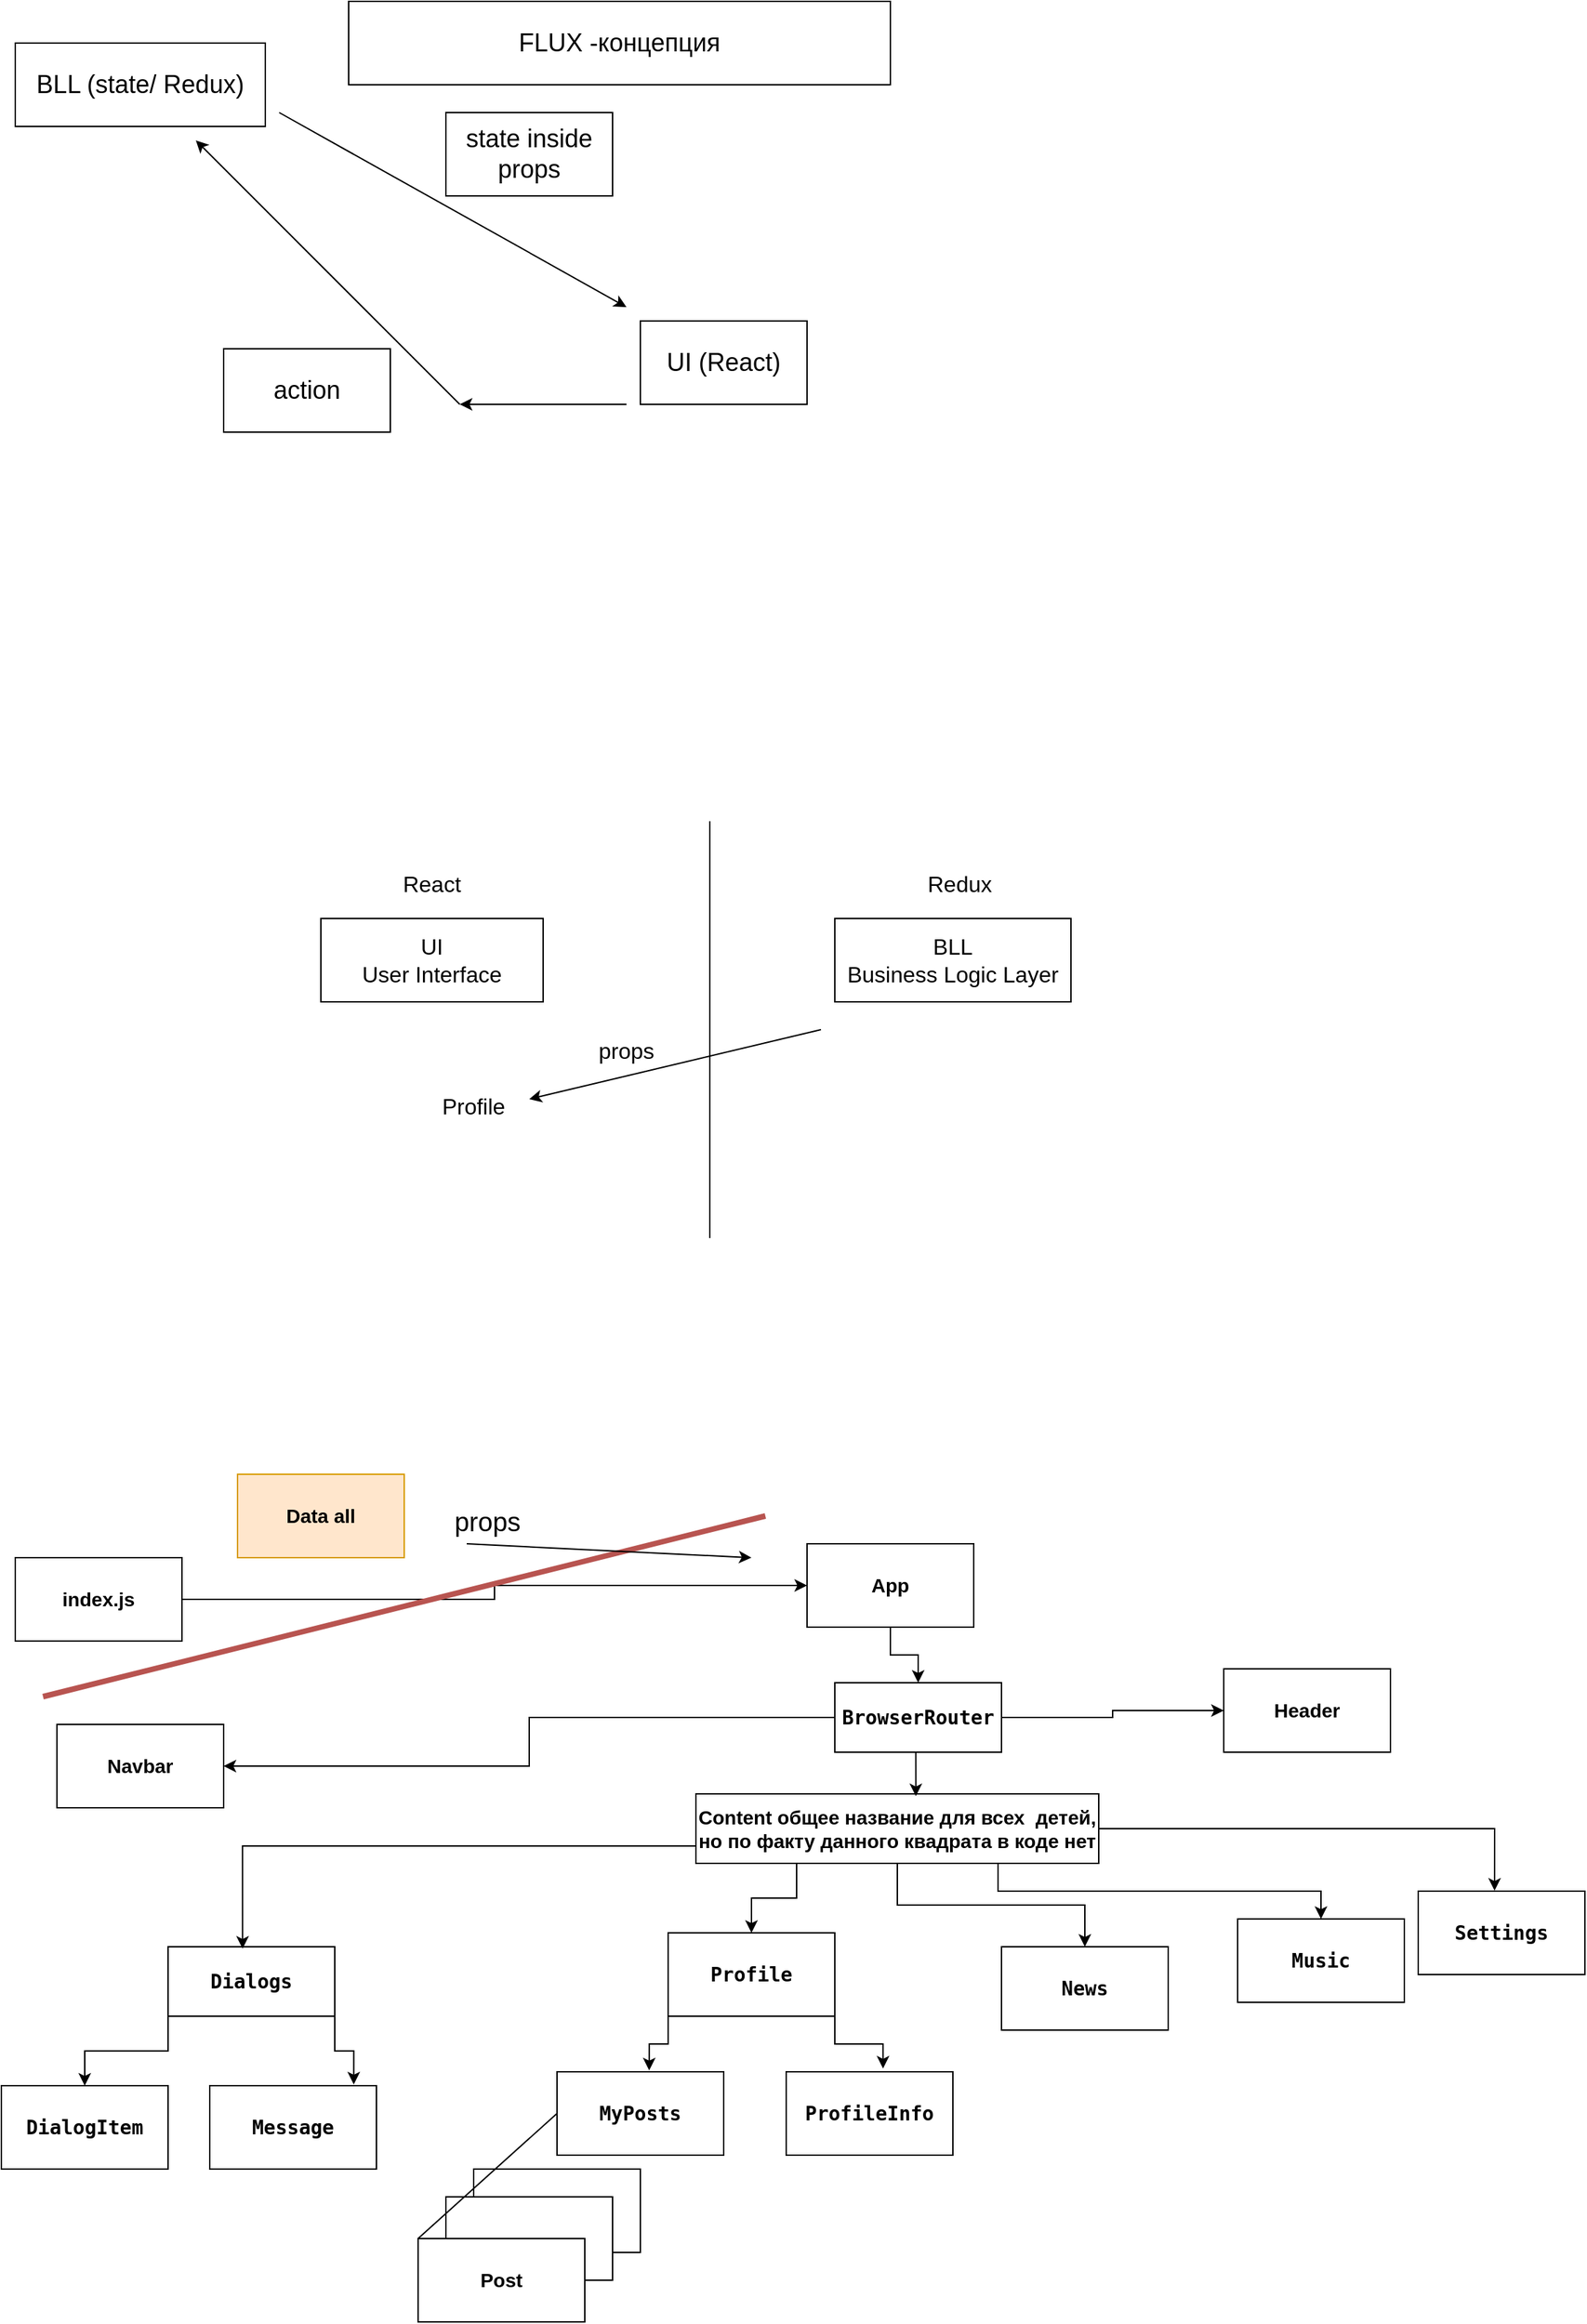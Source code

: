 <mxfile version="22.1.11" type="device">
  <diagram name="Страница — 1" id="7xayA2X0lFcNAkIxaal0">
    <mxGraphModel dx="1050" dy="2228" grid="1" gridSize="10" guides="1" tooltips="1" connect="1" arrows="1" fold="1" page="1" pageScale="1" pageWidth="1169" pageHeight="1654" math="0" shadow="0">
      <root>
        <mxCell id="0" />
        <mxCell id="1" parent="0" />
        <mxCell id="7Wi85aK-Hh3UJUBQixd6-3" style="edgeStyle=orthogonalEdgeStyle;rounded=0;orthogonalLoop=1;jettySize=auto;html=1;exitX=1;exitY=0.5;exitDx=0;exitDy=0;labelBackgroundColor=#FFFFFF;fontColor=#000000;fontStyle=1;fontSize=14;" parent="1" source="7Wi85aK-Hh3UJUBQixd6-1" target="7Wi85aK-Hh3UJUBQixd6-4" edge="1">
          <mxGeometry relative="1" as="geometry">
            <mxPoint x="350" y="70.333" as="targetPoint" />
          </mxGeometry>
        </mxCell>
        <mxCell id="7Wi85aK-Hh3UJUBQixd6-1" value="index.js" style="rounded=0;whiteSpace=wrap;html=1;labelBackgroundColor=#FFFFFF;fontColor=#000000;fontStyle=1;fontSize=14;" parent="1" vertex="1">
          <mxGeometry x="30" y="40" width="120" height="60" as="geometry" />
        </mxCell>
        <mxCell id="7Wi85aK-Hh3UJUBQixd6-6" value="" style="edgeStyle=orthogonalEdgeStyle;rounded=0;orthogonalLoop=1;jettySize=auto;html=1;labelBackgroundColor=#FFFFFF;fontColor=#000000;fontStyle=1;fontSize=14;" parent="1" source="7Wi85aK-Hh3UJUBQixd6-4" target="7Wi85aK-Hh3UJUBQixd6-5" edge="1">
          <mxGeometry relative="1" as="geometry" />
        </mxCell>
        <mxCell id="7Wi85aK-Hh3UJUBQixd6-4" value="App" style="rounded=0;whiteSpace=wrap;html=1;labelBackgroundColor=#FFFFFF;fontColor=#000000;fontStyle=1;fontSize=14;" parent="1" vertex="1">
          <mxGeometry x="600" y="30.003" width="120" height="60" as="geometry" />
        </mxCell>
        <mxCell id="7Wi85aK-Hh3UJUBQixd6-11" style="edgeStyle=orthogonalEdgeStyle;rounded=0;orthogonalLoop=1;jettySize=auto;html=1;exitX=0;exitY=0.5;exitDx=0;exitDy=0;entryX=1;entryY=0.5;entryDx=0;entryDy=0;labelBackgroundColor=#FFFFFF;fontColor=#000000;fontStyle=1;fontSize=14;" parent="1" source="7Wi85aK-Hh3UJUBQixd6-5" target="7Wi85aK-Hh3UJUBQixd6-8" edge="1">
          <mxGeometry relative="1" as="geometry" />
        </mxCell>
        <mxCell id="7Wi85aK-Hh3UJUBQixd6-12" style="edgeStyle=orthogonalEdgeStyle;rounded=0;orthogonalLoop=1;jettySize=auto;html=1;exitX=1;exitY=0.5;exitDx=0;exitDy=0;labelBackgroundColor=#FFFFFF;fontColor=#000000;fontStyle=1;fontSize=14;" parent="1" source="7Wi85aK-Hh3UJUBQixd6-5" target="7Wi85aK-Hh3UJUBQixd6-9" edge="1">
          <mxGeometry relative="1" as="geometry" />
        </mxCell>
        <mxCell id="7Wi85aK-Hh3UJUBQixd6-5" value="&lt;div style=&quot;font-size: 14px;&quot;&gt;&lt;pre style=&quot;font-family: &amp;quot;JetBrains Mono&amp;quot;, monospace; font-size: 14px;&quot;&gt;&lt;span style=&quot;font-size: 14px;&quot;&gt;BrowserRouter&lt;/span&gt;&lt;/pre&gt;&lt;/div&gt;" style="rounded=0;whiteSpace=wrap;html=1;labelBackgroundColor=#FFFFFF;fontColor=#000000;fontStyle=1;fontSize=14;" parent="1" vertex="1">
          <mxGeometry x="620" y="130" width="120" height="50" as="geometry" />
        </mxCell>
        <mxCell id="7Wi85aK-Hh3UJUBQixd6-8" value="Navbar" style="rounded=0;whiteSpace=wrap;html=1;labelBackgroundColor=#FFFFFF;fontColor=#000000;fontStyle=1;fontSize=14;" parent="1" vertex="1">
          <mxGeometry x="60" y="160" width="120" height="60" as="geometry" />
        </mxCell>
        <mxCell id="7Wi85aK-Hh3UJUBQixd6-9" value="Header" style="rounded=0;whiteSpace=wrap;html=1;labelBackgroundColor=#FFFFFF;fontColor=#000000;fontStyle=1;fontSize=14;" parent="1" vertex="1">
          <mxGeometry x="900" y="120" width="120" height="60" as="geometry" />
        </mxCell>
        <mxCell id="7Wi85aK-Hh3UJUBQixd6-20" style="edgeStyle=orthogonalEdgeStyle;rounded=0;orthogonalLoop=1;jettySize=auto;html=1;exitX=0.25;exitY=1;exitDx=0;exitDy=0;entryX=0.5;entryY=0;entryDx=0;entryDy=0;labelBackgroundColor=#FFFFFF;fontColor=#000000;fontStyle=1;fontSize=14;" parent="1" source="7Wi85aK-Hh3UJUBQixd6-13" target="7Wi85aK-Hh3UJUBQixd6-16" edge="1">
          <mxGeometry relative="1" as="geometry" />
        </mxCell>
        <mxCell id="7Wi85aK-Hh3UJUBQixd6-22" style="edgeStyle=orthogonalEdgeStyle;rounded=0;orthogonalLoop=1;jettySize=auto;html=1;exitX=0.5;exitY=1;exitDx=0;exitDy=0;entryX=0.5;entryY=0;entryDx=0;entryDy=0;labelBackgroundColor=#FFFFFF;fontColor=#000000;fontStyle=1;fontSize=14;" parent="1" source="7Wi85aK-Hh3UJUBQixd6-13" target="7Wi85aK-Hh3UJUBQixd6-17" edge="1">
          <mxGeometry relative="1" as="geometry" />
        </mxCell>
        <mxCell id="7Wi85aK-Hh3UJUBQixd6-23" style="edgeStyle=orthogonalEdgeStyle;rounded=0;orthogonalLoop=1;jettySize=auto;html=1;exitX=0.75;exitY=1;exitDx=0;exitDy=0;entryX=0.5;entryY=0;entryDx=0;entryDy=0;labelBackgroundColor=#FFFFFF;fontColor=#000000;fontStyle=1;fontSize=14;" parent="1" source="7Wi85aK-Hh3UJUBQixd6-13" target="7Wi85aK-Hh3UJUBQixd6-18" edge="1">
          <mxGeometry relative="1" as="geometry" />
        </mxCell>
        <mxCell id="7Wi85aK-Hh3UJUBQixd6-13" value="Content общее название для всех&amp;nbsp; детей, но по факту данного квадрата в коде нет" style="rounded=0;whiteSpace=wrap;html=1;labelBackgroundColor=#FFFFFF;fontColor=#000000;fontStyle=1;fontSize=14;" parent="1" vertex="1">
          <mxGeometry x="520" y="210" width="290" height="50" as="geometry" />
        </mxCell>
        <mxCell id="7Wi85aK-Hh3UJUBQixd6-14" style="edgeStyle=orthogonalEdgeStyle;rounded=0;orthogonalLoop=1;jettySize=auto;html=1;exitX=0.5;exitY=1;exitDx=0;exitDy=0;entryX=0.546;entryY=0.033;entryDx=0;entryDy=0;entryPerimeter=0;labelBackgroundColor=#FFFFFF;fontColor=#000000;fontStyle=1;fontSize=14;" parent="1" source="7Wi85aK-Hh3UJUBQixd6-5" target="7Wi85aK-Hh3UJUBQixd6-13" edge="1">
          <mxGeometry relative="1" as="geometry" />
        </mxCell>
        <mxCell id="7Wi85aK-Hh3UJUBQixd6-32" style="edgeStyle=orthogonalEdgeStyle;rounded=0;orthogonalLoop=1;jettySize=auto;html=1;exitX=0;exitY=1;exitDx=0;exitDy=0;entryX=0.5;entryY=0;entryDx=0;entryDy=0;labelBackgroundColor=#FFFFFF;fontColor=#000000;fontStyle=1;fontSize=14;" parent="1" source="7Wi85aK-Hh3UJUBQixd6-15" target="7Wi85aK-Hh3UJUBQixd6-30" edge="1">
          <mxGeometry relative="1" as="geometry" />
        </mxCell>
        <mxCell id="7Wi85aK-Hh3UJUBQixd6-15" value="&lt;div style=&quot;font-size: 14px;&quot;&gt;&lt;pre style=&quot;font-family: &amp;quot;JetBrains Mono&amp;quot;, monospace; font-size: 14px;&quot;&gt;Dialogs&lt;/pre&gt;&lt;/div&gt;" style="rounded=0;whiteSpace=wrap;html=1;labelBackgroundColor=#FFFFFF;fontColor=#000000;fontStyle=1;fontSize=14;" parent="1" vertex="1">
          <mxGeometry x="140" y="320" width="120" height="50" as="geometry" />
        </mxCell>
        <mxCell id="7Wi85aK-Hh3UJUBQixd6-16" value="&lt;div style=&quot;font-size: 14px;&quot;&gt;&lt;pre style=&quot;font-family: &amp;quot;JetBrains Mono&amp;quot;, monospace; font-size: 14px;&quot;&gt;Profile&lt;/pre&gt;&lt;/div&gt;" style="rounded=0;whiteSpace=wrap;html=1;labelBackgroundColor=#FFFFFF;fontColor=#000000;fontStyle=1;fontSize=14;" parent="1" vertex="1">
          <mxGeometry x="500" y="310" width="120" height="60" as="geometry" />
        </mxCell>
        <mxCell id="7Wi85aK-Hh3UJUBQixd6-17" value="&lt;div style=&quot;font-size: 14px;&quot;&gt;&lt;pre style=&quot;font-family: &amp;quot;JetBrains Mono&amp;quot;, monospace; font-size: 14px;&quot;&gt;News&lt;/pre&gt;&lt;/div&gt;" style="rounded=0;whiteSpace=wrap;html=1;labelBackgroundColor=#FFFFFF;fontColor=#000000;fontStyle=1;fontSize=14;" parent="1" vertex="1">
          <mxGeometry x="740" y="320" width="120" height="60" as="geometry" />
        </mxCell>
        <mxCell id="7Wi85aK-Hh3UJUBQixd6-18" value="&lt;div style=&quot;font-size: 14px;&quot;&gt;&lt;pre style=&quot;font-family: &amp;quot;JetBrains Mono&amp;quot;, monospace; font-size: 14px;&quot;&gt;Music&lt;/pre&gt;&lt;/div&gt;" style="rounded=0;whiteSpace=wrap;html=1;labelBackgroundColor=#FFFFFF;fontColor=#000000;fontStyle=1;fontSize=14;" parent="1" vertex="1">
          <mxGeometry x="910" y="300" width="120" height="60" as="geometry" />
        </mxCell>
        <mxCell id="7Wi85aK-Hh3UJUBQixd6-19" style="edgeStyle=orthogonalEdgeStyle;rounded=0;orthogonalLoop=1;jettySize=auto;html=1;exitX=0;exitY=0.75;exitDx=0;exitDy=0;entryX=0.447;entryY=0.028;entryDx=0;entryDy=0;entryPerimeter=0;labelBackgroundColor=#FFFFFF;fontColor=#000000;fontStyle=1;fontSize=14;" parent="1" source="7Wi85aK-Hh3UJUBQixd6-13" target="7Wi85aK-Hh3UJUBQixd6-15" edge="1">
          <mxGeometry relative="1" as="geometry" />
        </mxCell>
        <mxCell id="7Wi85aK-Hh3UJUBQixd6-21" value="&lt;div style=&quot;font-size: 14px;&quot;&gt;&lt;pre style=&quot;font-family: &amp;quot;JetBrains Mono&amp;quot;, monospace; font-size: 14px;&quot;&gt;Settings&lt;/pre&gt;&lt;/div&gt;" style="rounded=0;whiteSpace=wrap;html=1;labelBackgroundColor=#FFFFFF;fontColor=#000000;fontStyle=1;fontSize=14;" parent="1" vertex="1">
          <mxGeometry x="1040" y="280" width="120" height="60" as="geometry" />
        </mxCell>
        <mxCell id="7Wi85aK-Hh3UJUBQixd6-24" style="edgeStyle=orthogonalEdgeStyle;rounded=0;orthogonalLoop=1;jettySize=auto;html=1;exitX=1;exitY=0.5;exitDx=0;exitDy=0;entryX=0.458;entryY=-0.006;entryDx=0;entryDy=0;entryPerimeter=0;labelBackgroundColor=#FFFFFF;fontColor=#000000;fontStyle=1;fontSize=14;" parent="1" source="7Wi85aK-Hh3UJUBQixd6-13" target="7Wi85aK-Hh3UJUBQixd6-21" edge="1">
          <mxGeometry relative="1" as="geometry" />
        </mxCell>
        <mxCell id="7Wi85aK-Hh3UJUBQixd6-25" value="&lt;div style=&quot;font-size: 14px;&quot;&gt;&lt;pre style=&quot;font-family: &amp;quot;JetBrains Mono&amp;quot;, monospace; font-size: 14px;&quot;&gt;MyPosts&lt;/pre&gt;&lt;/div&gt;" style="rounded=0;whiteSpace=wrap;html=1;labelBackgroundColor=#FFFFFF;fontColor=#000000;fontStyle=1;fontSize=14;" parent="1" vertex="1">
          <mxGeometry x="420" y="410" width="120" height="60" as="geometry" />
        </mxCell>
        <mxCell id="7Wi85aK-Hh3UJUBQixd6-26" value="&lt;div style=&quot;font-size: 14px;&quot;&gt;&lt;pre style=&quot;font-family: &amp;quot;JetBrains Mono&amp;quot;, monospace; font-size: 14px;&quot;&gt;ProfileInfo&lt;/pre&gt;&lt;/div&gt;" style="rounded=0;whiteSpace=wrap;html=1;labelBackgroundColor=#FFFFFF;fontColor=#000000;fontStyle=1;fontSize=14;" parent="1" vertex="1">
          <mxGeometry x="585" y="410" width="120" height="60" as="geometry" />
        </mxCell>
        <mxCell id="7Wi85aK-Hh3UJUBQixd6-28" style="edgeStyle=orthogonalEdgeStyle;rounded=0;orthogonalLoop=1;jettySize=auto;html=1;exitX=0;exitY=1;exitDx=0;exitDy=0;entryX=0.553;entryY=-0.017;entryDx=0;entryDy=0;entryPerimeter=0;labelBackgroundColor=#FFFFFF;fontColor=#000000;fontStyle=1;fontSize=14;" parent="1" source="7Wi85aK-Hh3UJUBQixd6-16" target="7Wi85aK-Hh3UJUBQixd6-25" edge="1">
          <mxGeometry relative="1" as="geometry" />
        </mxCell>
        <mxCell id="7Wi85aK-Hh3UJUBQixd6-29" style="edgeStyle=orthogonalEdgeStyle;rounded=0;orthogonalLoop=1;jettySize=auto;html=1;exitX=1;exitY=1;exitDx=0;exitDy=0;entryX=0.581;entryY=-0.039;entryDx=0;entryDy=0;entryPerimeter=0;labelBackgroundColor=#FFFFFF;fontColor=#000000;fontStyle=1;fontSize=14;" parent="1" source="7Wi85aK-Hh3UJUBQixd6-16" target="7Wi85aK-Hh3UJUBQixd6-26" edge="1">
          <mxGeometry relative="1" as="geometry" />
        </mxCell>
        <mxCell id="7Wi85aK-Hh3UJUBQixd6-30" value="&lt;div style=&quot;font-size: 14px;&quot;&gt;&lt;pre style=&quot;font-family: &amp;quot;JetBrains Mono&amp;quot;, monospace; font-size: 14px;&quot;&gt;DialogItem&lt;/pre&gt;&lt;/div&gt;" style="rounded=0;whiteSpace=wrap;html=1;labelBackgroundColor=#FFFFFF;fontColor=#000000;fontStyle=1;fontSize=14;" parent="1" vertex="1">
          <mxGeometry x="20" y="420" width="120" height="60" as="geometry" />
        </mxCell>
        <mxCell id="7Wi85aK-Hh3UJUBQixd6-31" value="&lt;div style=&quot;font-size: 14px;&quot;&gt;&lt;pre style=&quot;font-family: &amp;quot;JetBrains Mono&amp;quot;, monospace; font-size: 14px;&quot;&gt;Message&lt;/pre&gt;&lt;/div&gt;" style="rounded=0;whiteSpace=wrap;html=1;labelBackgroundColor=#FFFFFF;fontColor=#000000;fontStyle=1;fontSize=14;" parent="1" vertex="1">
          <mxGeometry x="170" y="420" width="120" height="60" as="geometry" />
        </mxCell>
        <mxCell id="7Wi85aK-Hh3UJUBQixd6-33" style="edgeStyle=orthogonalEdgeStyle;rounded=0;orthogonalLoop=1;jettySize=auto;html=1;exitX=1;exitY=1;exitDx=0;exitDy=0;entryX=0.864;entryY=-0.015;entryDx=0;entryDy=0;entryPerimeter=0;labelBackgroundColor=#FFFFFF;fontColor=#000000;fontStyle=1;fontSize=14;" parent="1" source="7Wi85aK-Hh3UJUBQixd6-15" target="7Wi85aK-Hh3UJUBQixd6-31" edge="1">
          <mxGeometry relative="1" as="geometry" />
        </mxCell>
        <mxCell id="7Wi85aK-Hh3UJUBQixd6-34" value="" style="rounded=0;whiteSpace=wrap;html=1;fontSize=14;" parent="1" vertex="1">
          <mxGeometry x="360" y="480" width="120" height="60" as="geometry" />
        </mxCell>
        <mxCell id="7Wi85aK-Hh3UJUBQixd6-35" value="" style="rounded=0;whiteSpace=wrap;html=1;fontSize=14;" parent="1" vertex="1">
          <mxGeometry x="340" y="500" width="120" height="60" as="geometry" />
        </mxCell>
        <mxCell id="7Wi85aK-Hh3UJUBQixd6-36" value="&lt;b style=&quot;font-size: 14px;&quot;&gt;Post&lt;/b&gt;" style="rounded=0;whiteSpace=wrap;html=1;fontSize=14;" parent="1" vertex="1">
          <mxGeometry x="320" y="530" width="120" height="60" as="geometry" />
        </mxCell>
        <mxCell id="7Wi85aK-Hh3UJUBQixd6-37" value="" style="endArrow=none;html=1;rounded=0;exitX=0;exitY=0;exitDx=0;exitDy=0;entryX=0;entryY=0.5;entryDx=0;entryDy=0;fontSize=14;" parent="1" source="7Wi85aK-Hh3UJUBQixd6-36" target="7Wi85aK-Hh3UJUBQixd6-25" edge="1">
          <mxGeometry width="50" height="50" relative="1" as="geometry">
            <mxPoint x="530" y="380" as="sourcePoint" />
            <mxPoint x="580" y="330" as="targetPoint" />
          </mxGeometry>
        </mxCell>
        <mxCell id="OusiJfg53RnRZ_Edl_S3-4" value="" style="endArrow=none;html=1;rounded=0;fillColor=#f8cecc;strokeColor=#b85450;strokeWidth=4;fontSize=14;" parent="1" edge="1">
          <mxGeometry width="50" height="50" relative="1" as="geometry">
            <mxPoint x="50" y="140" as="sourcePoint" />
            <mxPoint x="570" y="10" as="targetPoint" />
          </mxGeometry>
        </mxCell>
        <mxCell id="OusiJfg53RnRZ_Edl_S3-6" value="Data all" style="rounded=0;whiteSpace=wrap;html=1;strokeColor=#d79b00;fontStyle=1;fontSize=14;fillColor=#ffe6cc;" parent="1" vertex="1">
          <mxGeometry x="190" y="-20" width="120" height="60" as="geometry" />
        </mxCell>
        <mxCell id="bHlZWym9k1EQyk_S69b3-3" value="UI&lt;br style=&quot;font-size: 16px;&quot;&gt;User Interface" style="rounded=0;whiteSpace=wrap;html=1;fontSize=16;" parent="1" vertex="1">
          <mxGeometry x="250" y="-420" width="160" height="60" as="geometry" />
        </mxCell>
        <mxCell id="bHlZWym9k1EQyk_S69b3-4" value="BLL&lt;br style=&quot;font-size: 16px;&quot;&gt;Business Logic Layer" style="rounded=0;whiteSpace=wrap;html=1;fontSize=16;" parent="1" vertex="1">
          <mxGeometry x="620" y="-420" width="170" height="60" as="geometry" />
        </mxCell>
        <mxCell id="bHlZWym9k1EQyk_S69b3-5" value="" style="endArrow=none;html=1;rounded=0;fontSize=16;" parent="1" edge="1">
          <mxGeometry width="50" height="50" relative="1" as="geometry">
            <mxPoint x="530" y="-190" as="sourcePoint" />
            <mxPoint x="530" y="-490" as="targetPoint" />
          </mxGeometry>
        </mxCell>
        <mxCell id="bHlZWym9k1EQyk_S69b3-6" value="" style="endArrow=classic;html=1;rounded=0;fontSize=16;" parent="1" edge="1">
          <mxGeometry width="50" height="50" relative="1" as="geometry">
            <mxPoint x="610" y="-340" as="sourcePoint" />
            <mxPoint x="400" y="-290" as="targetPoint" />
          </mxGeometry>
        </mxCell>
        <mxCell id="bHlZWym9k1EQyk_S69b3-8" value="Profile" style="text;html=1;strokeColor=none;fillColor=none;align=center;verticalAlign=middle;whiteSpace=wrap;rounded=0;fontSize=16;" parent="1" vertex="1">
          <mxGeometry x="330" y="-300" width="60" height="30" as="geometry" />
        </mxCell>
        <mxCell id="bHlZWym9k1EQyk_S69b3-9" value="React" style="text;html=1;strokeColor=none;fillColor=none;align=center;verticalAlign=middle;whiteSpace=wrap;rounded=0;fontSize=16;" parent="1" vertex="1">
          <mxGeometry x="300" y="-460" width="60" height="30" as="geometry" />
        </mxCell>
        <mxCell id="bHlZWym9k1EQyk_S69b3-10" value="Redux" style="text;html=1;strokeColor=none;fillColor=none;align=center;verticalAlign=middle;whiteSpace=wrap;rounded=0;fontSize=16;" parent="1" vertex="1">
          <mxGeometry x="680" y="-460" width="60" height="30" as="geometry" />
        </mxCell>
        <mxCell id="bHlZWym9k1EQyk_S69b3-11" value="props" style="text;html=1;strokeColor=none;fillColor=none;align=center;verticalAlign=middle;whiteSpace=wrap;rounded=0;fontSize=16;" parent="1" vertex="1">
          <mxGeometry x="440" y="-340" width="60" height="30" as="geometry" />
        </mxCell>
        <mxCell id="bHlZWym9k1EQyk_S69b3-12" value="" style="endArrow=classic;html=1;rounded=0;" parent="1" edge="1">
          <mxGeometry width="50" height="50" relative="1" as="geometry">
            <mxPoint x="355" y="30" as="sourcePoint" />
            <mxPoint x="560" y="40" as="targetPoint" />
          </mxGeometry>
        </mxCell>
        <mxCell id="bHlZWym9k1EQyk_S69b3-13" value="props" style="text;html=1;strokeColor=none;fillColor=none;align=center;verticalAlign=middle;whiteSpace=wrap;rounded=0;fontSize=19;" parent="1" vertex="1">
          <mxGeometry x="340" width="60" height="30" as="geometry" />
        </mxCell>
        <mxCell id="0z6VInq65iOlUg1jpeDZ-1" value="BLL (state/ Redux)" style="rounded=0;whiteSpace=wrap;html=1;fontSize=18;" vertex="1" parent="1">
          <mxGeometry x="30" y="-1050" width="180" height="60" as="geometry" />
        </mxCell>
        <mxCell id="0z6VInq65iOlUg1jpeDZ-2" value="UI (React)" style="rounded=0;whiteSpace=wrap;html=1;fontSize=18;" vertex="1" parent="1">
          <mxGeometry x="480" y="-850" width="120" height="60" as="geometry" />
        </mxCell>
        <mxCell id="0z6VInq65iOlUg1jpeDZ-3" value="" style="endArrow=classic;html=1;rounded=0;fontSize=18;" edge="1" parent="1">
          <mxGeometry width="50" height="50" relative="1" as="geometry">
            <mxPoint x="220" y="-1000" as="sourcePoint" />
            <mxPoint x="470" y="-860" as="targetPoint" />
          </mxGeometry>
        </mxCell>
        <mxCell id="0z6VInq65iOlUg1jpeDZ-4" value="state inside props" style="rounded=0;whiteSpace=wrap;html=1;fontSize=18;" vertex="1" parent="1">
          <mxGeometry x="340" y="-1000" width="120" height="60" as="geometry" />
        </mxCell>
        <mxCell id="0z6VInq65iOlUg1jpeDZ-5" value="" style="endArrow=classic;html=1;rounded=0;fontSize=18;" edge="1" parent="1">
          <mxGeometry width="50" height="50" relative="1" as="geometry">
            <mxPoint x="350" y="-790" as="sourcePoint" />
            <mxPoint x="160" y="-980" as="targetPoint" />
          </mxGeometry>
        </mxCell>
        <mxCell id="0z6VInq65iOlUg1jpeDZ-6" value="" style="endArrow=classic;html=1;rounded=0;fontSize=18;" edge="1" parent="1">
          <mxGeometry width="50" height="50" relative="1" as="geometry">
            <mxPoint x="470" y="-790" as="sourcePoint" />
            <mxPoint x="350" y="-790" as="targetPoint" />
          </mxGeometry>
        </mxCell>
        <mxCell id="0z6VInq65iOlUg1jpeDZ-7" value="action" style="rounded=0;whiteSpace=wrap;html=1;fontSize=18;" vertex="1" parent="1">
          <mxGeometry x="180" y="-830" width="120" height="60" as="geometry" />
        </mxCell>
        <mxCell id="0z6VInq65iOlUg1jpeDZ-8" value="FLUX -концепция" style="rounded=0;whiteSpace=wrap;html=1;fontSize=18;" vertex="1" parent="1">
          <mxGeometry x="270" y="-1080" width="390" height="60" as="geometry" />
        </mxCell>
      </root>
    </mxGraphModel>
  </diagram>
</mxfile>
